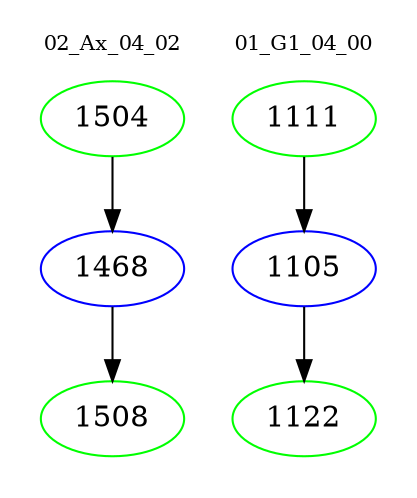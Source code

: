 digraph{
subgraph cluster_0 {
color = white
label = "02_Ax_04_02";
fontsize=10;
T0_1504 [label="1504", color="green"]
T0_1504 -> T0_1468 [color="black"]
T0_1468 [label="1468", color="blue"]
T0_1468 -> T0_1508 [color="black"]
T0_1508 [label="1508", color="green"]
}
subgraph cluster_1 {
color = white
label = "01_G1_04_00";
fontsize=10;
T1_1111 [label="1111", color="green"]
T1_1111 -> T1_1105 [color="black"]
T1_1105 [label="1105", color="blue"]
T1_1105 -> T1_1122 [color="black"]
T1_1122 [label="1122", color="green"]
}
}
